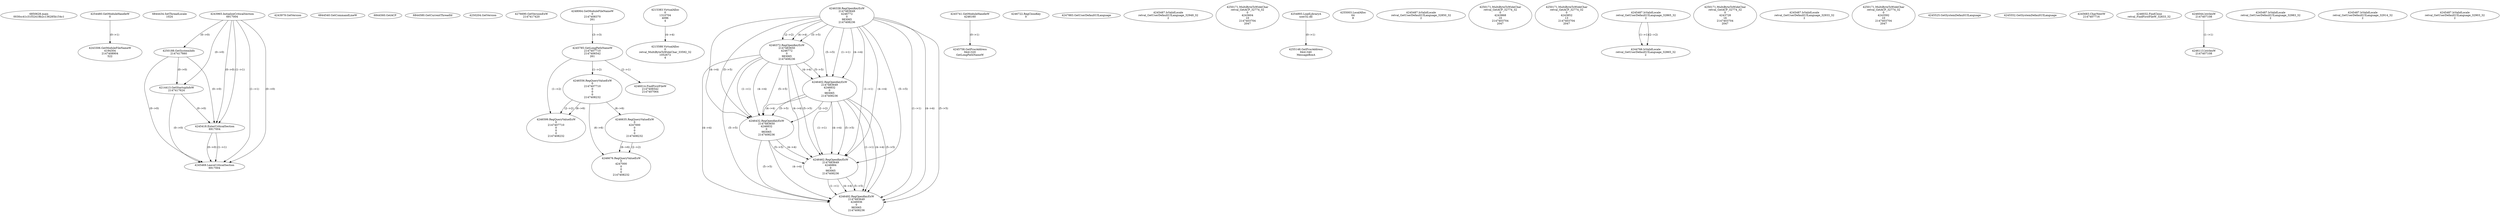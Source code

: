 // Global SCDG with merge call
digraph {
	0 [label="6850628.main
0030cc41c31f32418b2c136285b154c1"]
	1 [label="4254480.GetModuleHandleW
0"]
	2 [label="6844434.SetThreadLocale
1024"]
	3 [label="4243965.InitializeCriticalSection
6917004"]
	4 [label="4243979.GetVersion
"]
	5 [label="4250188.GetSystemInfo
2147417660"]
	3 -> 5 [label="(0-->0)"]
	6 [label="6844540.GetCommandLineW
"]
	7 [label="4214413.GetStartupInfoW
2147417624"]
	3 -> 7 [label="(0-->0)"]
	5 -> 7 [label="(0-->0)"]
	8 [label="6844560.GetACP
"]
	9 [label="6844580.GetCurrentThreadId
"]
	10 [label="4250204.GetVersion
"]
	11 [label="4276690.GetVersionExW
2147417420"]
	12 [label="4243306.GetModuleFileNameW
4194304
2147408904
522"]
	1 -> 12 [label="(0-->1)"]
	13 [label="4248064.GetModuleFileNameW
0
2147408370
261"]
	14 [label="4215383.VirtualAlloc
0
1310704
4096
4"]
	15 [label="4246338.RegOpenKeyExW
2147483649
4246772
0
983065
2147408236"]
	16 [label="4246372.RegOpenKeyExW
2147483650
4246772
0
983065
2147408236"]
	15 -> 16 [label="(2-->2)"]
	15 -> 16 [label="(4-->4)"]
	15 -> 16 [label="(5-->5)"]
	17 [label="4246402.RegOpenKeyExW
2147483649
4246832
0
983065
2147408236"]
	15 -> 17 [label="(1-->1)"]
	15 -> 17 [label="(4-->4)"]
	16 -> 17 [label="(4-->4)"]
	15 -> 17 [label="(5-->5)"]
	16 -> 17 [label="(5-->5)"]
	18 [label="4246432.RegOpenKeyExW
2147483650
4246832
0
983065
2147408236"]
	16 -> 18 [label="(1-->1)"]
	17 -> 18 [label="(2-->2)"]
	15 -> 18 [label="(4-->4)"]
	16 -> 18 [label="(4-->4)"]
	17 -> 18 [label="(4-->4)"]
	15 -> 18 [label="(5-->5)"]
	16 -> 18 [label="(5-->5)"]
	17 -> 18 [label="(5-->5)"]
	19 [label="4246462.RegOpenKeyExW
2147483649
4246884
0
983065
2147408236"]
	15 -> 19 [label="(1-->1)"]
	17 -> 19 [label="(1-->1)"]
	15 -> 19 [label="(4-->4)"]
	16 -> 19 [label="(4-->4)"]
	17 -> 19 [label="(4-->4)"]
	18 -> 19 [label="(4-->4)"]
	15 -> 19 [label="(5-->5)"]
	16 -> 19 [label="(5-->5)"]
	17 -> 19 [label="(5-->5)"]
	18 -> 19 [label="(5-->5)"]
	20 [label="4245741.GetModuleHandleW
4246160"]
	21 [label="4245758.GetProcAddress
9441320
GetLongPathNameW"]
	20 -> 21 [label="(0-->1)"]
	22 [label="4245785.GetLongPathNameW
2147407710
2147406542
261"]
	13 -> 22 [label="(3-->3)"]
	23 [label="4246556.RegQueryValueExW
0
2147407710
0
0
0
2147408232"]
	22 -> 23 [label="(1-->2)"]
	24 [label="4246635.RegQueryValueExW
0
4247000
0
0
0
2147408232"]
	23 -> 24 [label="(6-->6)"]
	25 [label="4246722.RegCloseKey
0"]
	26 [label="4247883.GetUserDefaultUILanguage
"]
	27 [label="4245418.EnterCriticalSection
6917004"]
	3 -> 27 [label="(1-->1)"]
	3 -> 27 [label="(0-->0)"]
	5 -> 27 [label="(0-->0)"]
	7 -> 27 [label="(0-->0)"]
	28 [label="4245469.LeaveCriticalSection
6917004"]
	3 -> 28 [label="(1-->1)"]
	27 -> 28 [label="(1-->1)"]
	3 -> 28 [label="(0-->0)"]
	5 -> 28 [label="(0-->0)"]
	7 -> 28 [label="(0-->0)"]
	27 -> 28 [label="(0-->0)"]
	29 [label="4245487.IsValidLocale
retval_GetUserDefaultUILanguage_32949_32
2"]
	30 [label="4250171.MultiByteToWideChar
retval_GetACP_32774_32
0
4243604
10
2147403704
2047"]
	31 [label="4254893.LoadLibraryA
user32.dll"]
	32 [label="4255003.LocalAlloc
64
8"]
	33 [label="4255148.GetProcAddress
9441340
MessageBoxA"]
	31 -> 33 [label="(0-->1)"]
	34 [label="4246599.RegQueryValueExW
0
2147407710
0
0
0
2147408232"]
	22 -> 34 [label="(1-->2)"]
	23 -> 34 [label="(2-->2)"]
	23 -> 34 [label="(6-->6)"]
	35 [label="4245487.IsValidLocale
retval_GetUserDefaultUILanguage_32850_32
2"]
	36 [label="4250171.MultiByteToWideChar
retval_GetACP_32774_32
0
4243868
10
2147403704
2047"]
	37 [label="4250171.MultiByteToWideChar
retval_GetACP_32774_32
0
4243852
13
2147403704
2047"]
	38 [label="4246492.RegOpenKeyExW
2147483649
4246936
0
983065
2147408236"]
	15 -> 38 [label="(1-->1)"]
	17 -> 38 [label="(1-->1)"]
	19 -> 38 [label="(1-->1)"]
	15 -> 38 [label="(4-->4)"]
	16 -> 38 [label="(4-->4)"]
	17 -> 38 [label="(4-->4)"]
	18 -> 38 [label="(4-->4)"]
	19 -> 38 [label="(4-->4)"]
	15 -> 38 [label="(5-->5)"]
	16 -> 38 [label="(5-->5)"]
	17 -> 38 [label="(5-->5)"]
	18 -> 38 [label="(5-->5)"]
	19 -> 38 [label="(5-->5)"]
	39 [label="4245487.IsValidLocale
retval_GetUserDefaultUILanguage_32865_32
2"]
	40 [label="4250171.MultiByteToWideChar
retval_GetACP_32774_32
0
4243728
16
2147403704
2047"]
	41 [label="4245487.IsValidLocale
retval_GetUserDefaultUILanguage_32933_32
2"]
	42 [label="4250171.MultiByteToWideChar
retval_GetACP_32774_32
0
4243592
10
2147403704
2047"]
	43 [label="4215588.VirtualAlloc
0
retval_MultiByteToWideChar_33592_32
1052672
4"]
	14 -> 43 [label="(4-->4)"]
	44 [label="4244766.IsValidLocale
retval_GetUserDefaultUILanguage_32865_32
2"]
	39 -> 44 [label="(1-->1)"]
	39 -> 44 [label="(2-->2)"]
	45 [label="4245525.GetSystemDefaultUILanguage
"]
	46 [label="4245552.GetSystemDefaultUILanguage
"]
	47 [label="4245683.CharNextW
2147407716"]
	48 [label="4246014.FindFirstFileW
2147406542
2147407064"]
	22 -> 48 [label="(2-->1)"]
	49 [label="4246032.FindClose
retval_FindFirstFileW_32833_32"]
	50 [label="4246044.lstrlenW
2147407108"]
	51 [label="4246113.lstrlenW
2147407108"]
	50 -> 51 [label="(1-->1)"]
	52 [label="4245487.IsValidLocale
retval_GetUserDefaultUILanguage_32983_32
2"]
	53 [label="4246676.RegQueryValueExW
0
4247000
0
0
0
2147408232"]
	24 -> 53 [label="(2-->2)"]
	23 -> 53 [label="(6-->6)"]
	24 -> 53 [label="(6-->6)"]
	54 [label="4245487.IsValidLocale
retval_GetUserDefaultUILanguage_32914_32
2"]
	55 [label="4245487.IsValidLocale
retval_GetUserDefaultUILanguage_32903_32
2"]
}
